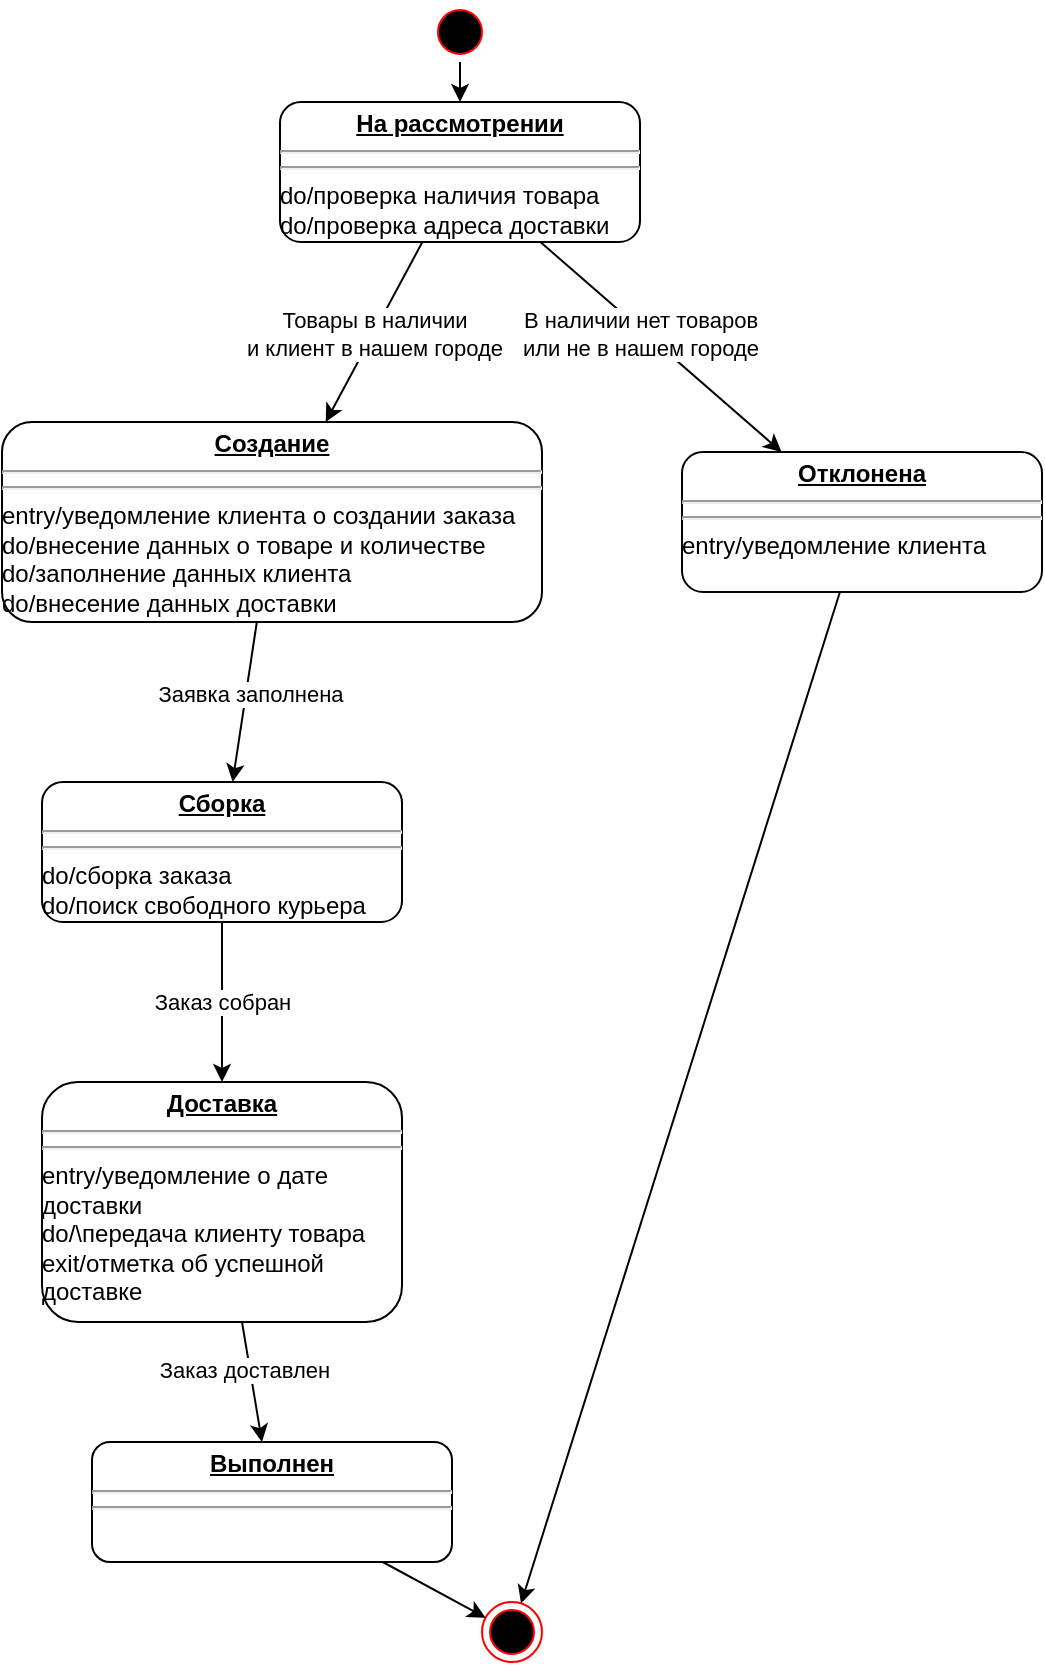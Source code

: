<mxfile version="23.1.5" type="github">
  <diagram name="Страница — 1" id="N7Tzw25lRo3z6AVVz8gm">
    <mxGraphModel dx="836" dy="482" grid="1" gridSize="10" guides="1" tooltips="1" connect="1" arrows="1" fold="1" page="1" pageScale="1" pageWidth="827" pageHeight="1169" math="0" shadow="0">
      <root>
        <mxCell id="0" />
        <mxCell id="1" parent="0" />
        <mxCell id="V5Sa6CXl622FIpi6RcLF-20" value="&lt;p style=&quot;margin:0px;margin-top:4px;text-align:center;text-decoration:underline;&quot;&gt;&lt;b&gt;На рассмотрении&lt;/b&gt;&lt;/p&gt;&lt;hr&gt;&lt;hr&gt;&lt;div style=&quot;&quot;&gt;&lt;span style=&quot;background-color: initial;&quot;&gt;do/проверка наличия товара&lt;/span&gt;&lt;/div&gt;&lt;div style=&quot;&quot;&gt;&lt;span style=&quot;background-color: initial;&quot;&gt;do/проверка адреса доставки&lt;/span&gt;&lt;/div&gt;" style="verticalAlign=top;align=left;overflow=fill;html=1;whiteSpace=wrap;rounded=1;container=0;recursiveResize=1;expand=1;strokeWidth=1;" vertex="1" parent="1">
          <mxGeometry x="339" y="190" width="180" height="70" as="geometry" />
        </mxCell>
        <mxCell id="V5Sa6CXl622FIpi6RcLF-22" value="" style="ellipse;html=1;shape=startState;fillColor=#000000;strokeColor=#ff0000;" vertex="1" parent="1">
          <mxGeometry x="414" y="140" width="30" height="30" as="geometry" />
        </mxCell>
        <mxCell id="V5Sa6CXl622FIpi6RcLF-24" value="" style="ellipse;html=1;shape=endState;fillColor=#000000;strokeColor=#ff0000;" vertex="1" parent="1">
          <mxGeometry x="440" y="940" width="30" height="30" as="geometry" />
        </mxCell>
        <mxCell id="V5Sa6CXl622FIpi6RcLF-28" value="" style="endArrow=classic;html=1;rounded=0;" edge="1" parent="1" source="V5Sa6CXl622FIpi6RcLF-22" target="V5Sa6CXl622FIpi6RcLF-20">
          <mxGeometry width="50" height="50" relative="1" as="geometry">
            <mxPoint x="455" y="260" as="sourcePoint" />
            <mxPoint x="505" y="210" as="targetPoint" />
          </mxGeometry>
        </mxCell>
        <mxCell id="V5Sa6CXl622FIpi6RcLF-29" value="&lt;p style=&quot;margin:0px;margin-top:4px;text-align:center;text-decoration:underline;&quot;&gt;&lt;b&gt;Доставка&lt;/b&gt;&lt;/p&gt;&lt;hr&gt;&lt;hr&gt;&lt;div style=&quot;&quot;&gt;&lt;span style=&quot;background-color: initial;&quot;&gt;entry/уведомление о дате доставки&lt;br&gt;do/\передача клиенту товара&lt;/span&gt;&lt;/div&gt;&lt;div style=&quot;&quot;&gt;exit/отметка об успешной доставке&lt;/div&gt;" style="verticalAlign=top;align=left;overflow=fill;html=1;whiteSpace=wrap;rounded=1;container=0;recursiveResize=1;expand=1;strokeWidth=1;" vertex="1" parent="1">
          <mxGeometry x="220" y="680" width="180" height="120" as="geometry" />
        </mxCell>
        <mxCell id="V5Sa6CXl622FIpi6RcLF-30" value="&lt;p style=&quot;margin:0px;margin-top:4px;text-align:center;text-decoration:underline;&quot;&gt;&lt;b&gt;Сборка&lt;/b&gt;&lt;/p&gt;&lt;hr&gt;&lt;hr&gt;&lt;div style=&quot;&quot;&gt;&lt;span style=&quot;background-color: initial;&quot;&gt;do/сборка заказа&lt;/span&gt;&lt;/div&gt;&lt;div style=&quot;&quot;&gt;do/поиск свободного курьера&lt;/div&gt;" style="verticalAlign=top;align=left;overflow=fill;html=1;whiteSpace=wrap;rounded=1;container=0;recursiveResize=1;expand=1;strokeWidth=1;" vertex="1" parent="1">
          <mxGeometry x="220" y="530" width="180" height="70" as="geometry" />
        </mxCell>
        <mxCell id="V5Sa6CXl622FIpi6RcLF-31" value="&lt;p style=&quot;margin:0px;margin-top:4px;text-align:center;text-decoration:underline;&quot;&gt;&lt;b&gt;Создание&lt;/b&gt;&lt;/p&gt;&lt;hr&gt;&lt;hr&gt;&lt;div style=&quot;&quot;&gt;entry/уведомление клиента о создании заказа&lt;/div&gt;&lt;div style=&quot;&quot;&gt;&lt;span style=&quot;background-color: initial;&quot;&gt;do/внесение данных о товаре и количестве&lt;/span&gt;&lt;/div&gt;&lt;div style=&quot;&quot;&gt;&lt;span style=&quot;background-color: initial;&quot;&gt;do/заполнение данных клиента&lt;/span&gt;&lt;/div&gt;&lt;div style=&quot;&quot;&gt;&lt;span style=&quot;background-color: initial;&quot;&gt;do/внесение данных доставки&lt;/span&gt;&lt;/div&gt;" style="verticalAlign=top;align=left;overflow=fill;html=1;whiteSpace=wrap;rounded=1;container=0;recursiveResize=1;expand=1;strokeWidth=1;" vertex="1" parent="1">
          <mxGeometry x="200" y="350" width="270" height="100" as="geometry" />
        </mxCell>
        <mxCell id="V5Sa6CXl622FIpi6RcLF-32" value="" style="endArrow=classic;html=1;rounded=0;" edge="1" parent="1" source="V5Sa6CXl622FIpi6RcLF-20" target="V5Sa6CXl622FIpi6RcLF-31">
          <mxGeometry width="50" height="50" relative="1" as="geometry">
            <mxPoint x="200" y="260" as="sourcePoint" />
            <mxPoint x="250" y="210" as="targetPoint" />
          </mxGeometry>
        </mxCell>
        <mxCell id="V5Sa6CXl622FIpi6RcLF-34" value="Товары в наличии&lt;br&gt;и клиент в нашем городе" style="edgeLabel;html=1;align=center;verticalAlign=middle;resizable=0;points=[];" vertex="1" connectable="0" parent="V5Sa6CXl622FIpi6RcLF-32">
          <mxGeometry x="0.006" relative="1" as="geometry">
            <mxPoint as="offset" />
          </mxGeometry>
        </mxCell>
        <mxCell id="V5Sa6CXl622FIpi6RcLF-35" value="&lt;p style=&quot;margin:0px;margin-top:4px;text-align:center;text-decoration:underline;&quot;&gt;&lt;b&gt;Отклонена&lt;/b&gt;&lt;/p&gt;&lt;hr&gt;&lt;hr&gt;&lt;div style=&quot;&quot;&gt;&lt;span style=&quot;background-color: initial;&quot;&gt;entry/уведомление клиента&lt;/span&gt;&lt;/div&gt;" style="verticalAlign=top;align=left;overflow=fill;html=1;whiteSpace=wrap;rounded=1;container=0;recursiveResize=1;expand=1;strokeWidth=1;" vertex="1" parent="1">
          <mxGeometry x="540" y="365" width="180" height="70" as="geometry" />
        </mxCell>
        <mxCell id="V5Sa6CXl622FIpi6RcLF-37" value="" style="endArrow=classic;html=1;rounded=0;" edge="1" parent="1" source="V5Sa6CXl622FIpi6RcLF-20" target="V5Sa6CXl622FIpi6RcLF-35">
          <mxGeometry width="50" height="50" relative="1" as="geometry">
            <mxPoint x="340" y="470" as="sourcePoint" />
            <mxPoint x="390" y="420" as="targetPoint" />
          </mxGeometry>
        </mxCell>
        <mxCell id="V5Sa6CXl622FIpi6RcLF-41" value="В наличии нет товаров&lt;br&gt;или не в нашем городе" style="edgeLabel;html=1;align=center;verticalAlign=middle;resizable=0;points=[];" vertex="1" connectable="0" parent="V5Sa6CXl622FIpi6RcLF-37">
          <mxGeometry x="-0.152" y="-2" relative="1" as="geometry">
            <mxPoint as="offset" />
          </mxGeometry>
        </mxCell>
        <mxCell id="V5Sa6CXl622FIpi6RcLF-38" value="" style="endArrow=classic;html=1;rounded=0;" edge="1" parent="1" source="V5Sa6CXl622FIpi6RcLF-35" target="V5Sa6CXl622FIpi6RcLF-24">
          <mxGeometry width="50" height="50" relative="1" as="geometry">
            <mxPoint x="330" y="510" as="sourcePoint" />
            <mxPoint x="380" y="460" as="targetPoint" />
          </mxGeometry>
        </mxCell>
        <mxCell id="V5Sa6CXl622FIpi6RcLF-39" value="" style="endArrow=classic;html=1;rounded=0;" edge="1" parent="1" source="V5Sa6CXl622FIpi6RcLF-31" target="V5Sa6CXl622FIpi6RcLF-30">
          <mxGeometry width="50" height="50" relative="1" as="geometry">
            <mxPoint x="140" y="470" as="sourcePoint" />
            <mxPoint x="190" y="420" as="targetPoint" />
          </mxGeometry>
        </mxCell>
        <mxCell id="V5Sa6CXl622FIpi6RcLF-40" value="Заявка заполнена" style="edgeLabel;html=1;align=center;verticalAlign=middle;resizable=0;points=[];" vertex="1" connectable="0" parent="V5Sa6CXl622FIpi6RcLF-39">
          <mxGeometry x="-0.114" y="2" relative="1" as="geometry">
            <mxPoint as="offset" />
          </mxGeometry>
        </mxCell>
        <mxCell id="V5Sa6CXl622FIpi6RcLF-42" value="" style="endArrow=classic;html=1;rounded=0;" edge="1" parent="1" source="V5Sa6CXl622FIpi6RcLF-30" target="V5Sa6CXl622FIpi6RcLF-29">
          <mxGeometry width="50" height="50" relative="1" as="geometry">
            <mxPoint x="340" y="570" as="sourcePoint" />
            <mxPoint x="390" y="520" as="targetPoint" />
          </mxGeometry>
        </mxCell>
        <mxCell id="V5Sa6CXl622FIpi6RcLF-43" value="Заказ собран" style="edgeLabel;html=1;align=center;verticalAlign=middle;resizable=0;points=[];" vertex="1" connectable="0" parent="V5Sa6CXl622FIpi6RcLF-42">
          <mxGeometry x="0.2" y="-1" relative="1" as="geometry">
            <mxPoint x="1" y="-8" as="offset" />
          </mxGeometry>
        </mxCell>
        <mxCell id="V5Sa6CXl622FIpi6RcLF-45" value="" style="endArrow=classic;html=1;rounded=0;" edge="1" parent="1" source="V5Sa6CXl622FIpi6RcLF-46" target="V5Sa6CXl622FIpi6RcLF-24">
          <mxGeometry width="50" height="50" relative="1" as="geometry">
            <mxPoint x="460" y="710" as="sourcePoint" />
            <mxPoint x="510" y="660" as="targetPoint" />
          </mxGeometry>
        </mxCell>
        <mxCell id="V5Sa6CXl622FIpi6RcLF-46" value="&lt;p style=&quot;margin:0px;margin-top:4px;text-align:center;text-decoration:underline;&quot;&gt;&lt;b&gt;Выполнен&lt;/b&gt;&lt;/p&gt;&lt;hr&gt;&lt;hr&gt;&lt;div style=&quot;&quot;&gt;&lt;br&gt;&lt;/div&gt;" style="verticalAlign=top;align=left;overflow=fill;html=1;whiteSpace=wrap;rounded=1;container=0;recursiveResize=1;expand=1;strokeWidth=1;" vertex="1" parent="1">
          <mxGeometry x="245" y="860" width="180" height="60" as="geometry" />
        </mxCell>
        <mxCell id="V5Sa6CXl622FIpi6RcLF-47" value="" style="endArrow=classic;html=1;rounded=0;" edge="1" parent="1" source="V5Sa6CXl622FIpi6RcLF-29" target="V5Sa6CXl622FIpi6RcLF-46">
          <mxGeometry width="50" height="50" relative="1" as="geometry">
            <mxPoint x="470" y="840" as="sourcePoint" />
            <mxPoint x="520" y="790" as="targetPoint" />
          </mxGeometry>
        </mxCell>
        <mxCell id="V5Sa6CXl622FIpi6RcLF-48" value="Заказ доставлен" style="edgeLabel;html=1;align=center;verticalAlign=middle;resizable=0;points=[];" vertex="1" connectable="0" parent="V5Sa6CXl622FIpi6RcLF-47">
          <mxGeometry x="-0.205" y="-3" relative="1" as="geometry">
            <mxPoint as="offset" />
          </mxGeometry>
        </mxCell>
      </root>
    </mxGraphModel>
  </diagram>
</mxfile>
